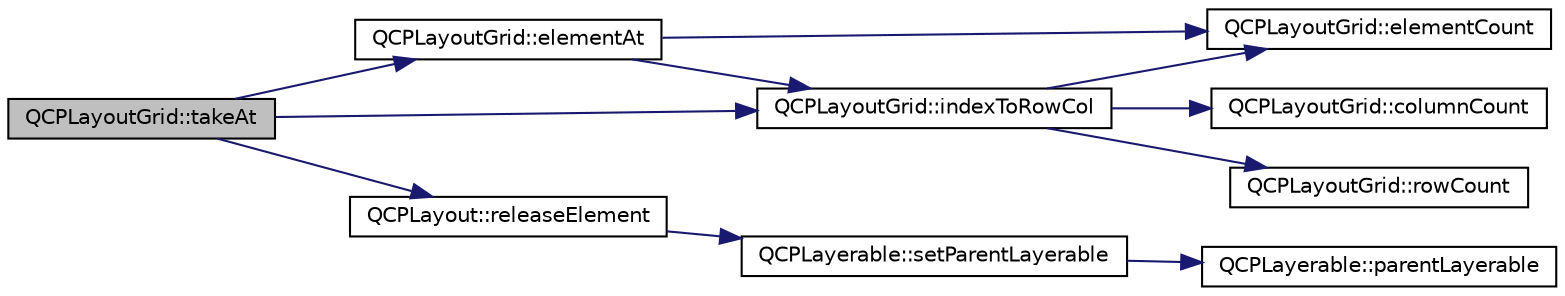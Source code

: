 digraph "QCPLayoutGrid::takeAt"
{
  edge [fontname="Helvetica",fontsize="10",labelfontname="Helvetica",labelfontsize="10"];
  node [fontname="Helvetica",fontsize="10",shape=record];
  rankdir="LR";
  Node320 [label="QCPLayoutGrid::takeAt",height=0.2,width=0.4,color="black", fillcolor="grey75", style="filled", fontcolor="black"];
  Node320 -> Node321 [color="midnightblue",fontsize="10",style="solid",fontname="Helvetica"];
  Node321 [label="QCPLayoutGrid::elementAt",height=0.2,width=0.4,color="black", fillcolor="white", style="filled",URL="$class_q_c_p_layout_grid.html#a4288f174082555f6bd92021bdedb75dc"];
  Node321 -> Node322 [color="midnightblue",fontsize="10",style="solid",fontname="Helvetica"];
  Node322 [label="QCPLayoutGrid::elementCount",height=0.2,width=0.4,color="black", fillcolor="white", style="filled",URL="$class_q_c_p_layout_grid.html#a9a8942aface780a02445ebcf14c48513"];
  Node321 -> Node323 [color="midnightblue",fontsize="10",style="solid",fontname="Helvetica"];
  Node323 [label="QCPLayoutGrid::indexToRowCol",height=0.2,width=0.4,color="black", fillcolor="white", style="filled",URL="$class_q_c_p_layout_grid.html#a577223db920e2acb34bc1091080c76d1"];
  Node323 -> Node324 [color="midnightblue",fontsize="10",style="solid",fontname="Helvetica"];
  Node324 [label="QCPLayoutGrid::columnCount",height=0.2,width=0.4,color="black", fillcolor="white", style="filled",URL="$class_q_c_p_layout_grid.html#a1a2962cbf45011405b64b913afa8e7a2"];
  Node323 -> Node325 [color="midnightblue",fontsize="10",style="solid",fontname="Helvetica"];
  Node325 [label="QCPLayoutGrid::rowCount",height=0.2,width=0.4,color="black", fillcolor="white", style="filled",URL="$class_q_c_p_layout_grid.html#a19c66fd76cbce58a8e94f33797e0c0aa"];
  Node323 -> Node322 [color="midnightblue",fontsize="10",style="solid",fontname="Helvetica"];
  Node320 -> Node326 [color="midnightblue",fontsize="10",style="solid",fontname="Helvetica"];
  Node326 [label="QCPLayout::releaseElement",height=0.2,width=0.4,color="black", fillcolor="white", style="filled",URL="$class_q_c_p_layout.html#a4afbb4bef0071f72f91afdac4433a18e"];
  Node326 -> Node327 [color="midnightblue",fontsize="10",style="solid",fontname="Helvetica"];
  Node327 [label="QCPLayerable::setParentLayerable",height=0.2,width=0.4,color="black", fillcolor="white", style="filled",URL="$class_q_c_p_layerable.html#aa23c893671f1f6744ac235cf2204cf3a"];
  Node327 -> Node328 [color="midnightblue",fontsize="10",style="solid",fontname="Helvetica"];
  Node328 [label="QCPLayerable::parentLayerable",height=0.2,width=0.4,color="black", fillcolor="white", style="filled",URL="$class_q_c_p_layerable.html#aa78b7e644d2c519e1a9a6f2ac5fcd858"];
  Node320 -> Node323 [color="midnightblue",fontsize="10",style="solid",fontname="Helvetica"];
}
